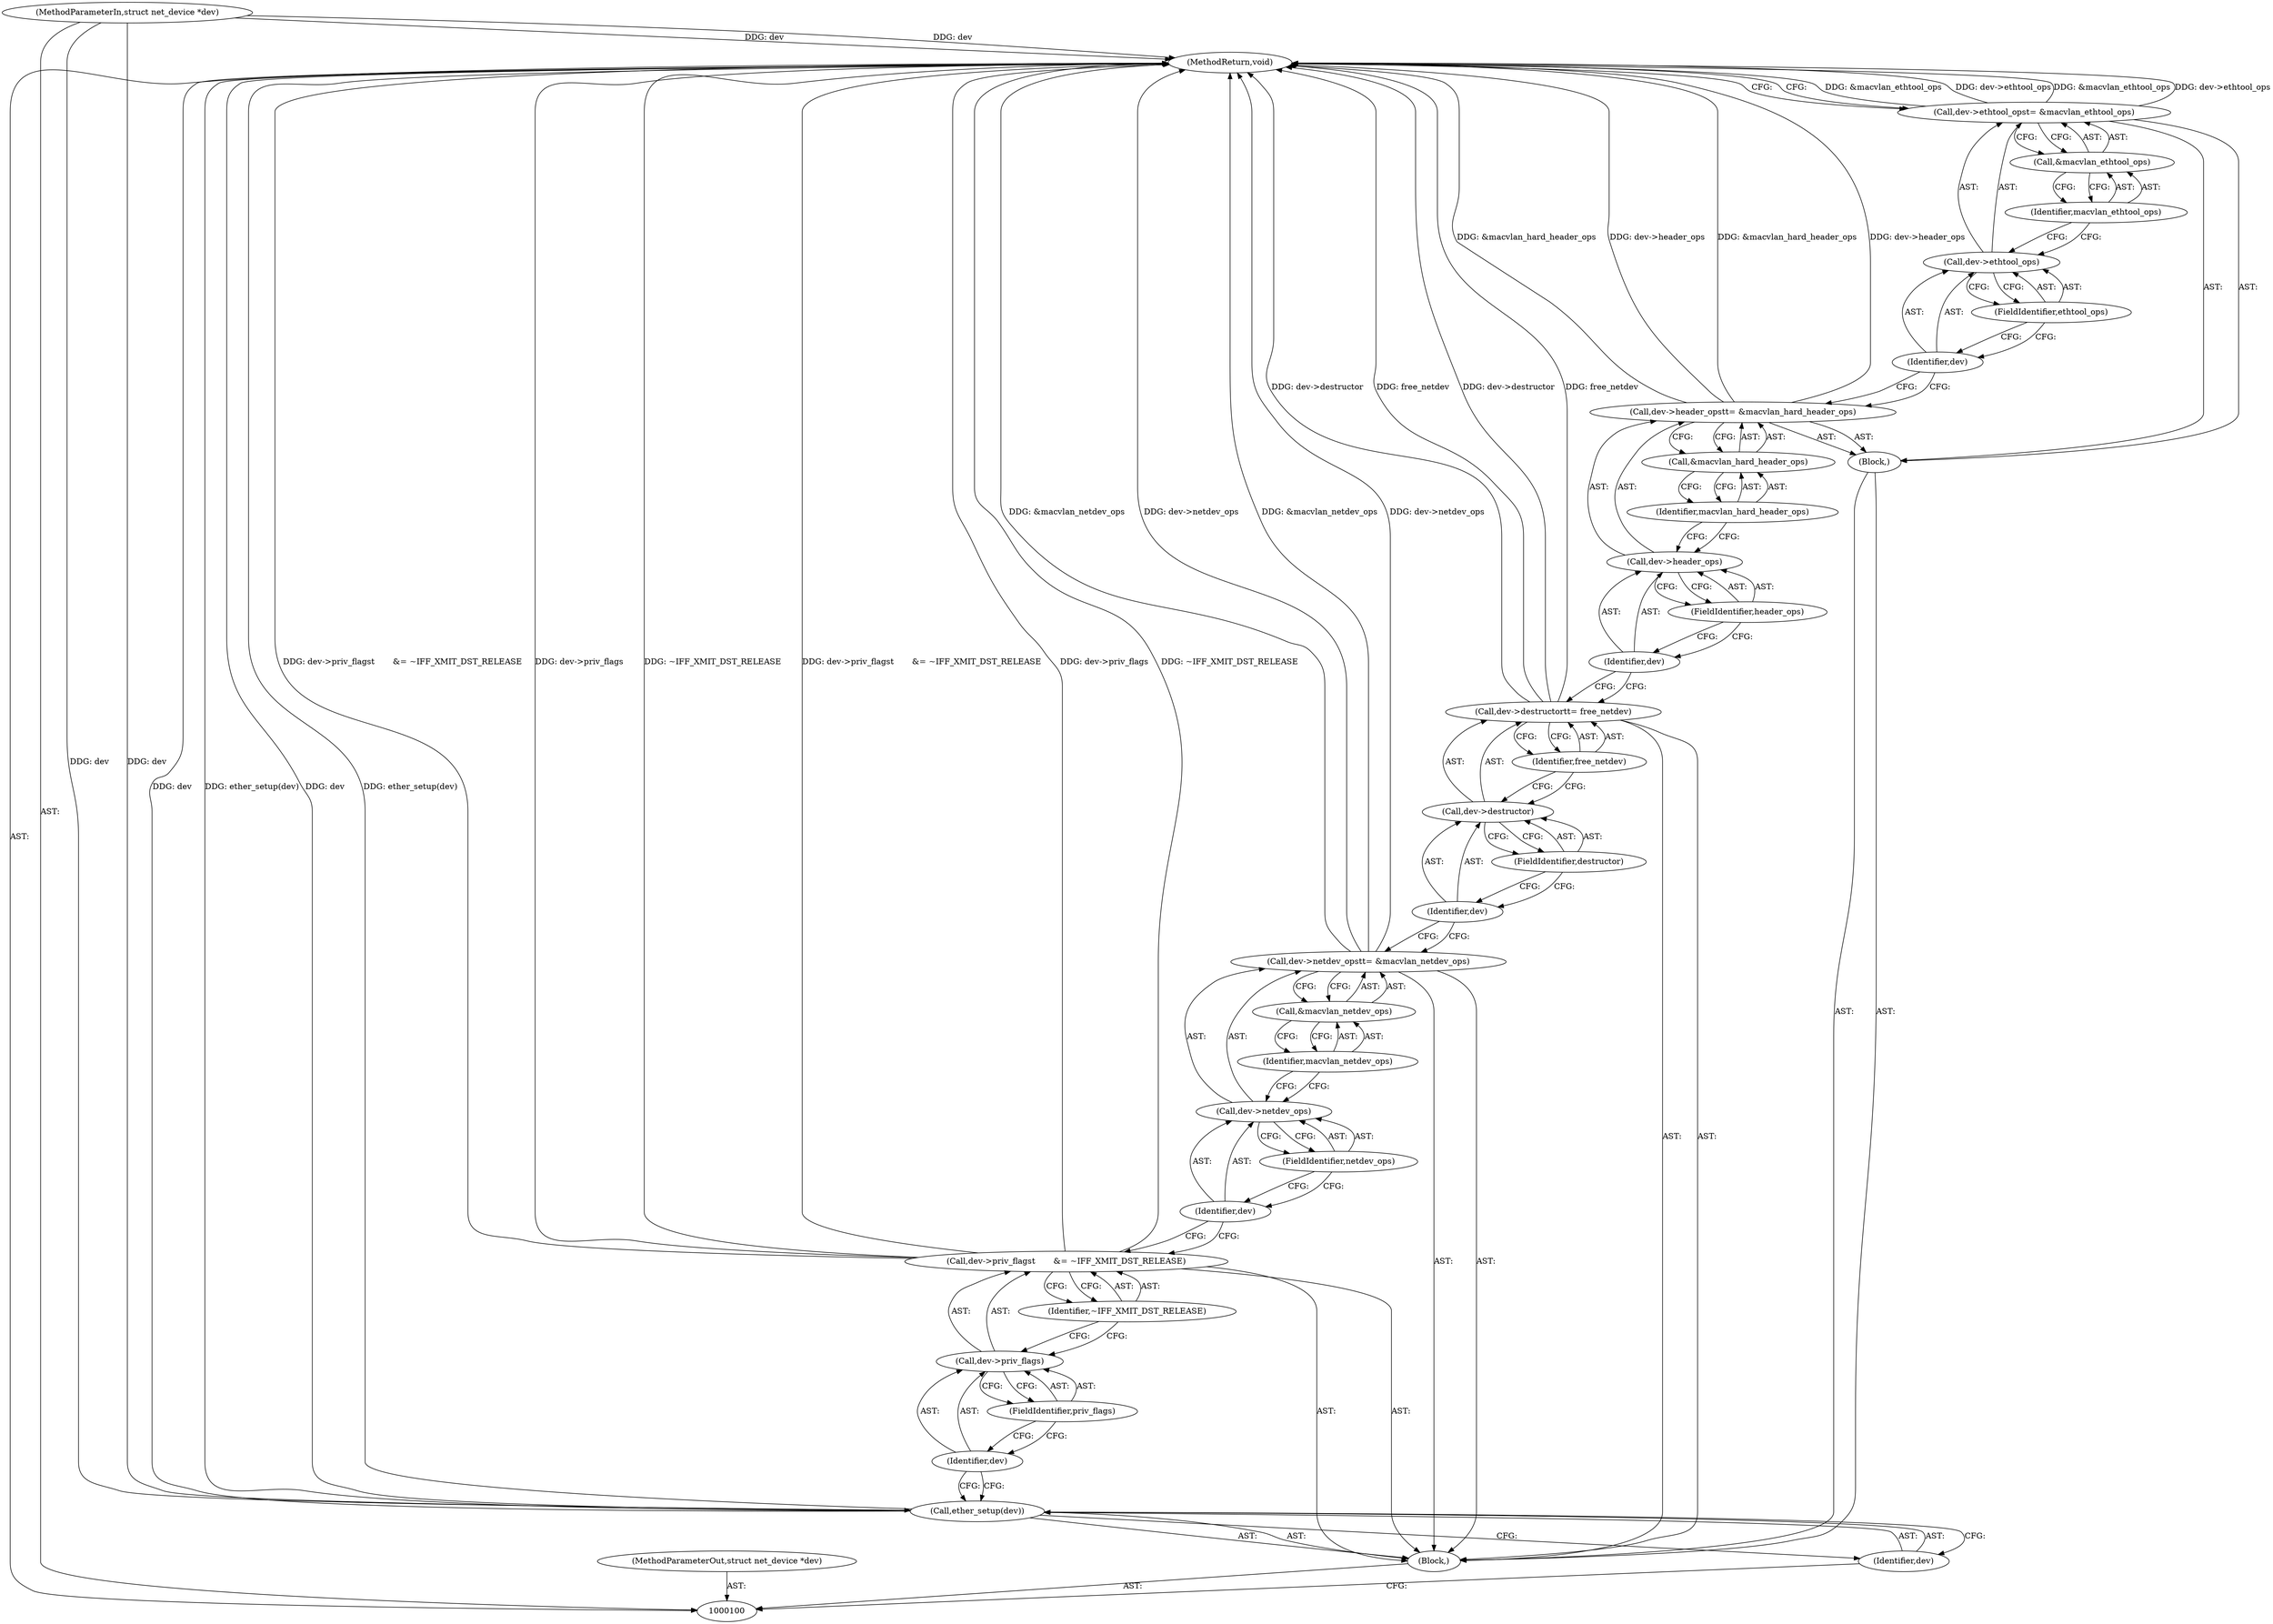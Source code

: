 digraph "1_linux_550fd08c2cebad61c548def135f67aba284c6162_3" {
"1000134" [label="(MethodReturn,void)"];
"1000101" [label="(MethodParameterIn,struct net_device *dev)"];
"1000162" [label="(MethodParameterOut,struct net_device *dev)"];
"1000102" [label="(Block,)"];
"1000104" [label="(Identifier,dev)"];
"1000103" [label="(Call,ether_setup(dev))"];
"1000105" [label="(Call,dev->priv_flags\t       &= ~IFF_XMIT_DST_RELEASE)"];
"1000106" [label="(Call,dev->priv_flags)"];
"1000107" [label="(Identifier,dev)"];
"1000109" [label="(Identifier,~IFF_XMIT_DST_RELEASE)"];
"1000108" [label="(FieldIdentifier,priv_flags)"];
"1000110" [label="(Call,dev->netdev_ops\t\t= &macvlan_netdev_ops)"];
"1000111" [label="(Call,dev->netdev_ops)"];
"1000112" [label="(Identifier,dev)"];
"1000114" [label="(Call,&macvlan_netdev_ops)"];
"1000115" [label="(Identifier,macvlan_netdev_ops)"];
"1000113" [label="(FieldIdentifier,netdev_ops)"];
"1000116" [label="(Call,dev->destructor\t\t= free_netdev)"];
"1000117" [label="(Call,dev->destructor)"];
"1000118" [label="(Identifier,dev)"];
"1000120" [label="(Identifier,free_netdev)"];
"1000119" [label="(FieldIdentifier,destructor)"];
"1000121" [label="(Block,)"];
"1000122" [label="(Call,dev->header_ops\t\t= &macvlan_hard_header_ops)"];
"1000123" [label="(Call,dev->header_ops)"];
"1000124" [label="(Identifier,dev)"];
"1000126" [label="(Call,&macvlan_hard_header_ops)"];
"1000127" [label="(Identifier,macvlan_hard_header_ops)"];
"1000125" [label="(FieldIdentifier,header_ops)"];
"1000128" [label="(Call,dev->ethtool_ops\t= &macvlan_ethtool_ops)"];
"1000129" [label="(Call,dev->ethtool_ops)"];
"1000130" [label="(Identifier,dev)"];
"1000132" [label="(Call,&macvlan_ethtool_ops)"];
"1000133" [label="(Identifier,macvlan_ethtool_ops)"];
"1000131" [label="(FieldIdentifier,ethtool_ops)"];
"1000134" -> "1000100"  [label="AST: "];
"1000134" -> "1000128"  [label="CFG: "];
"1000116" -> "1000134"  [label="DDG: dev->destructor"];
"1000116" -> "1000134"  [label="DDG: free_netdev"];
"1000122" -> "1000134"  [label="DDG: &macvlan_hard_header_ops"];
"1000122" -> "1000134"  [label="DDG: dev->header_ops"];
"1000103" -> "1000134"  [label="DDG: dev"];
"1000103" -> "1000134"  [label="DDG: ether_setup(dev)"];
"1000105" -> "1000134"  [label="DDG: dev->priv_flags\t       &= ~IFF_XMIT_DST_RELEASE"];
"1000105" -> "1000134"  [label="DDG: dev->priv_flags"];
"1000105" -> "1000134"  [label="DDG: ~IFF_XMIT_DST_RELEASE"];
"1000110" -> "1000134"  [label="DDG: &macvlan_netdev_ops"];
"1000110" -> "1000134"  [label="DDG: dev->netdev_ops"];
"1000128" -> "1000134"  [label="DDG: &macvlan_ethtool_ops"];
"1000128" -> "1000134"  [label="DDG: dev->ethtool_ops"];
"1000101" -> "1000134"  [label="DDG: dev"];
"1000101" -> "1000100"  [label="AST: "];
"1000101" -> "1000134"  [label="DDG: dev"];
"1000101" -> "1000103"  [label="DDG: dev"];
"1000162" -> "1000100"  [label="AST: "];
"1000102" -> "1000100"  [label="AST: "];
"1000103" -> "1000102"  [label="AST: "];
"1000105" -> "1000102"  [label="AST: "];
"1000110" -> "1000102"  [label="AST: "];
"1000116" -> "1000102"  [label="AST: "];
"1000121" -> "1000102"  [label="AST: "];
"1000104" -> "1000103"  [label="AST: "];
"1000104" -> "1000100"  [label="CFG: "];
"1000103" -> "1000104"  [label="CFG: "];
"1000103" -> "1000102"  [label="AST: "];
"1000103" -> "1000104"  [label="CFG: "];
"1000104" -> "1000103"  [label="AST: "];
"1000107" -> "1000103"  [label="CFG: "];
"1000103" -> "1000134"  [label="DDG: dev"];
"1000103" -> "1000134"  [label="DDG: ether_setup(dev)"];
"1000101" -> "1000103"  [label="DDG: dev"];
"1000105" -> "1000102"  [label="AST: "];
"1000105" -> "1000109"  [label="CFG: "];
"1000106" -> "1000105"  [label="AST: "];
"1000109" -> "1000105"  [label="AST: "];
"1000112" -> "1000105"  [label="CFG: "];
"1000105" -> "1000134"  [label="DDG: dev->priv_flags\t       &= ~IFF_XMIT_DST_RELEASE"];
"1000105" -> "1000134"  [label="DDG: dev->priv_flags"];
"1000105" -> "1000134"  [label="DDG: ~IFF_XMIT_DST_RELEASE"];
"1000106" -> "1000105"  [label="AST: "];
"1000106" -> "1000108"  [label="CFG: "];
"1000107" -> "1000106"  [label="AST: "];
"1000108" -> "1000106"  [label="AST: "];
"1000109" -> "1000106"  [label="CFG: "];
"1000107" -> "1000106"  [label="AST: "];
"1000107" -> "1000103"  [label="CFG: "];
"1000108" -> "1000107"  [label="CFG: "];
"1000109" -> "1000105"  [label="AST: "];
"1000109" -> "1000106"  [label="CFG: "];
"1000105" -> "1000109"  [label="CFG: "];
"1000108" -> "1000106"  [label="AST: "];
"1000108" -> "1000107"  [label="CFG: "];
"1000106" -> "1000108"  [label="CFG: "];
"1000110" -> "1000102"  [label="AST: "];
"1000110" -> "1000114"  [label="CFG: "];
"1000111" -> "1000110"  [label="AST: "];
"1000114" -> "1000110"  [label="AST: "];
"1000118" -> "1000110"  [label="CFG: "];
"1000110" -> "1000134"  [label="DDG: &macvlan_netdev_ops"];
"1000110" -> "1000134"  [label="DDG: dev->netdev_ops"];
"1000111" -> "1000110"  [label="AST: "];
"1000111" -> "1000113"  [label="CFG: "];
"1000112" -> "1000111"  [label="AST: "];
"1000113" -> "1000111"  [label="AST: "];
"1000115" -> "1000111"  [label="CFG: "];
"1000112" -> "1000111"  [label="AST: "];
"1000112" -> "1000105"  [label="CFG: "];
"1000113" -> "1000112"  [label="CFG: "];
"1000114" -> "1000110"  [label="AST: "];
"1000114" -> "1000115"  [label="CFG: "];
"1000115" -> "1000114"  [label="AST: "];
"1000110" -> "1000114"  [label="CFG: "];
"1000115" -> "1000114"  [label="AST: "];
"1000115" -> "1000111"  [label="CFG: "];
"1000114" -> "1000115"  [label="CFG: "];
"1000113" -> "1000111"  [label="AST: "];
"1000113" -> "1000112"  [label="CFG: "];
"1000111" -> "1000113"  [label="CFG: "];
"1000116" -> "1000102"  [label="AST: "];
"1000116" -> "1000120"  [label="CFG: "];
"1000117" -> "1000116"  [label="AST: "];
"1000120" -> "1000116"  [label="AST: "];
"1000124" -> "1000116"  [label="CFG: "];
"1000116" -> "1000134"  [label="DDG: dev->destructor"];
"1000116" -> "1000134"  [label="DDG: free_netdev"];
"1000117" -> "1000116"  [label="AST: "];
"1000117" -> "1000119"  [label="CFG: "];
"1000118" -> "1000117"  [label="AST: "];
"1000119" -> "1000117"  [label="AST: "];
"1000120" -> "1000117"  [label="CFG: "];
"1000118" -> "1000117"  [label="AST: "];
"1000118" -> "1000110"  [label="CFG: "];
"1000119" -> "1000118"  [label="CFG: "];
"1000120" -> "1000116"  [label="AST: "];
"1000120" -> "1000117"  [label="CFG: "];
"1000116" -> "1000120"  [label="CFG: "];
"1000119" -> "1000117"  [label="AST: "];
"1000119" -> "1000118"  [label="CFG: "];
"1000117" -> "1000119"  [label="CFG: "];
"1000121" -> "1000102"  [label="AST: "];
"1000122" -> "1000121"  [label="AST: "];
"1000128" -> "1000121"  [label="AST: "];
"1000122" -> "1000121"  [label="AST: "];
"1000122" -> "1000126"  [label="CFG: "];
"1000123" -> "1000122"  [label="AST: "];
"1000126" -> "1000122"  [label="AST: "];
"1000130" -> "1000122"  [label="CFG: "];
"1000122" -> "1000134"  [label="DDG: &macvlan_hard_header_ops"];
"1000122" -> "1000134"  [label="DDG: dev->header_ops"];
"1000123" -> "1000122"  [label="AST: "];
"1000123" -> "1000125"  [label="CFG: "];
"1000124" -> "1000123"  [label="AST: "];
"1000125" -> "1000123"  [label="AST: "];
"1000127" -> "1000123"  [label="CFG: "];
"1000124" -> "1000123"  [label="AST: "];
"1000124" -> "1000116"  [label="CFG: "];
"1000125" -> "1000124"  [label="CFG: "];
"1000126" -> "1000122"  [label="AST: "];
"1000126" -> "1000127"  [label="CFG: "];
"1000127" -> "1000126"  [label="AST: "];
"1000122" -> "1000126"  [label="CFG: "];
"1000127" -> "1000126"  [label="AST: "];
"1000127" -> "1000123"  [label="CFG: "];
"1000126" -> "1000127"  [label="CFG: "];
"1000125" -> "1000123"  [label="AST: "];
"1000125" -> "1000124"  [label="CFG: "];
"1000123" -> "1000125"  [label="CFG: "];
"1000128" -> "1000121"  [label="AST: "];
"1000128" -> "1000132"  [label="CFG: "];
"1000129" -> "1000128"  [label="AST: "];
"1000132" -> "1000128"  [label="AST: "];
"1000134" -> "1000128"  [label="CFG: "];
"1000128" -> "1000134"  [label="DDG: &macvlan_ethtool_ops"];
"1000128" -> "1000134"  [label="DDG: dev->ethtool_ops"];
"1000129" -> "1000128"  [label="AST: "];
"1000129" -> "1000131"  [label="CFG: "];
"1000130" -> "1000129"  [label="AST: "];
"1000131" -> "1000129"  [label="AST: "];
"1000133" -> "1000129"  [label="CFG: "];
"1000130" -> "1000129"  [label="AST: "];
"1000130" -> "1000122"  [label="CFG: "];
"1000131" -> "1000130"  [label="CFG: "];
"1000132" -> "1000128"  [label="AST: "];
"1000132" -> "1000133"  [label="CFG: "];
"1000133" -> "1000132"  [label="AST: "];
"1000128" -> "1000132"  [label="CFG: "];
"1000133" -> "1000132"  [label="AST: "];
"1000133" -> "1000129"  [label="CFG: "];
"1000132" -> "1000133"  [label="CFG: "];
"1000131" -> "1000129"  [label="AST: "];
"1000131" -> "1000130"  [label="CFG: "];
"1000129" -> "1000131"  [label="CFG: "];
}
